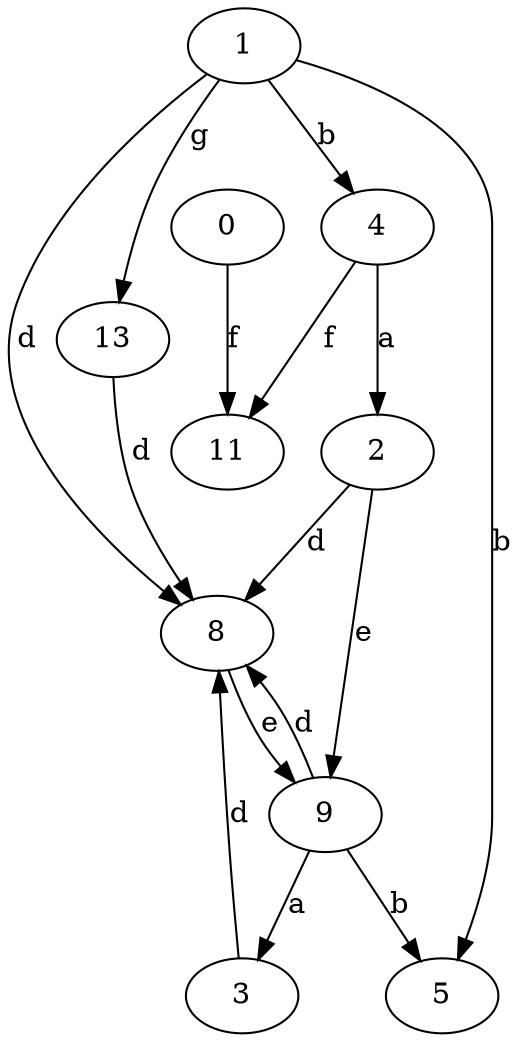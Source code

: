 strict digraph  {
2;
3;
4;
0;
5;
8;
9;
1;
11;
13;
2 -> 8  [label=d];
2 -> 9  [label=e];
3 -> 8  [label=d];
4 -> 2  [label=a];
4 -> 11  [label=f];
0 -> 11  [label=f];
8 -> 9  [label=e];
9 -> 3  [label=a];
9 -> 5  [label=b];
9 -> 8  [label=d];
1 -> 4  [label=b];
1 -> 5  [label=b];
1 -> 8  [label=d];
1 -> 13  [label=g];
13 -> 8  [label=d];
}
